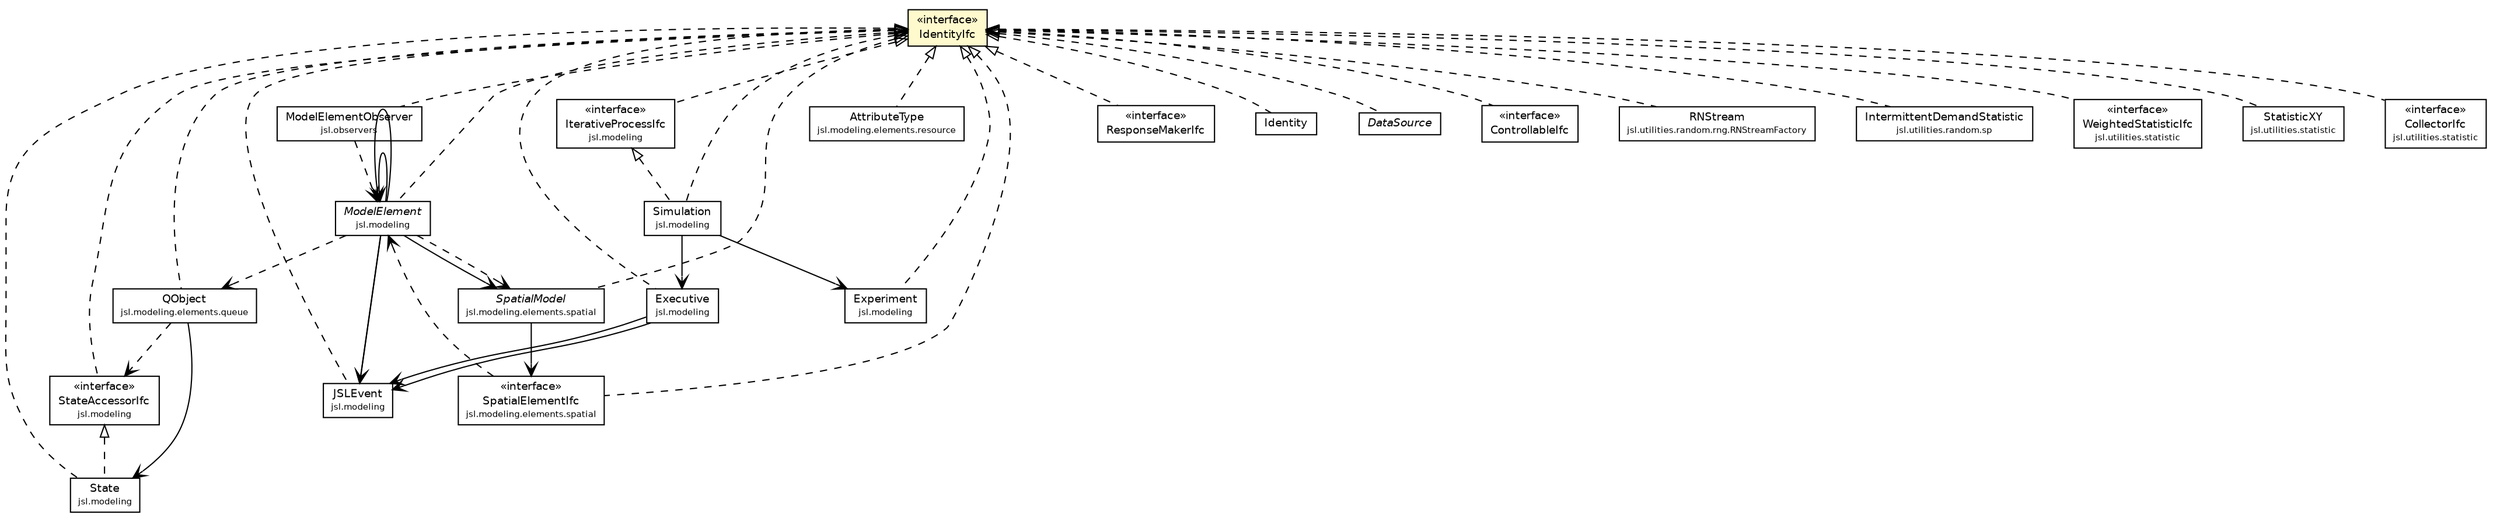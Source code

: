 #!/usr/local/bin/dot
#
# Class diagram 
# Generated by UMLGraph version 5.4 (http://www.umlgraph.org/)
#

digraph G {
	edge [fontname="Helvetica",fontsize=10,labelfontname="Helvetica",labelfontsize=10];
	node [fontname="Helvetica",fontsize=10,shape=plaintext];
	nodesep=0.25;
	ranksep=0.5;
	// jsl.modeling.StateAccessorIfc
	c93239 [label=<<table title="jsl.modeling.StateAccessorIfc" border="0" cellborder="1" cellspacing="0" cellpadding="2" port="p" href="../modeling/StateAccessorIfc.html">
		<tr><td><table border="0" cellspacing="0" cellpadding="1">
<tr><td align="center" balign="center"> &#171;interface&#187; </td></tr>
<tr><td align="center" balign="center"> StateAccessorIfc </td></tr>
<tr><td align="center" balign="center"><font point-size="7.0"> jsl.modeling </font></td></tr>
		</table></td></tr>
		</table>>, URL="../modeling/StateAccessorIfc.html", fontname="Helvetica", fontcolor="black", fontsize=9.0];
	// jsl.modeling.State
	c93240 [label=<<table title="jsl.modeling.State" border="0" cellborder="1" cellspacing="0" cellpadding="2" port="p" href="../modeling/State.html">
		<tr><td><table border="0" cellspacing="0" cellpadding="1">
<tr><td align="center" balign="center"> State </td></tr>
<tr><td align="center" balign="center"><font point-size="7.0"> jsl.modeling </font></td></tr>
		</table></td></tr>
		</table>>, URL="../modeling/State.html", fontname="Helvetica", fontcolor="black", fontsize=9.0];
	// jsl.modeling.Simulation
	c93241 [label=<<table title="jsl.modeling.Simulation" border="0" cellborder="1" cellspacing="0" cellpadding="2" port="p" href="../modeling/Simulation.html">
		<tr><td><table border="0" cellspacing="0" cellpadding="1">
<tr><td align="center" balign="center"> Simulation </td></tr>
<tr><td align="center" balign="center"><font point-size="7.0"> jsl.modeling </font></td></tr>
		</table></td></tr>
		</table>>, URL="../modeling/Simulation.html", fontname="Helvetica", fontcolor="black", fontsize=9.0];
	// jsl.modeling.ModelElement
	c93248 [label=<<table title="jsl.modeling.ModelElement" border="0" cellborder="1" cellspacing="0" cellpadding="2" port="p" href="../modeling/ModelElement.html">
		<tr><td><table border="0" cellspacing="0" cellpadding="1">
<tr><td align="center" balign="center"><font face="Helvetica-Oblique"> ModelElement </font></td></tr>
<tr><td align="center" balign="center"><font point-size="7.0"> jsl.modeling </font></td></tr>
		</table></td></tr>
		</table>>, URL="../modeling/ModelElement.html", fontname="Helvetica", fontcolor="black", fontsize=9.0];
	// jsl.modeling.JSLEvent
	c93254 [label=<<table title="jsl.modeling.JSLEvent" border="0" cellborder="1" cellspacing="0" cellpadding="2" port="p" href="../modeling/JSLEvent.html">
		<tr><td><table border="0" cellspacing="0" cellpadding="1">
<tr><td align="center" balign="center"> JSLEvent </td></tr>
<tr><td align="center" balign="center"><font point-size="7.0"> jsl.modeling </font></td></tr>
		</table></td></tr>
		</table>>, URL="../modeling/JSLEvent.html", fontname="Helvetica", fontcolor="black", fontsize=9.0];
	// jsl.modeling.IterativeProcessIfc
	c93255 [label=<<table title="jsl.modeling.IterativeProcessIfc" border="0" cellborder="1" cellspacing="0" cellpadding="2" port="p" href="../modeling/IterativeProcessIfc.html">
		<tr><td><table border="0" cellspacing="0" cellpadding="1">
<tr><td align="center" balign="center"> &#171;interface&#187; </td></tr>
<tr><td align="center" balign="center"> IterativeProcessIfc </td></tr>
<tr><td align="center" balign="center"><font point-size="7.0"> jsl.modeling </font></td></tr>
		</table></td></tr>
		</table>>, URL="../modeling/IterativeProcessIfc.html", fontname="Helvetica", fontcolor="black", fontsize=9.0];
	// jsl.modeling.Experiment
	c93259 [label=<<table title="jsl.modeling.Experiment" border="0" cellborder="1" cellspacing="0" cellpadding="2" port="p" href="../modeling/Experiment.html">
		<tr><td><table border="0" cellspacing="0" cellpadding="1">
<tr><td align="center" balign="center"> Experiment </td></tr>
<tr><td align="center" balign="center"><font point-size="7.0"> jsl.modeling </font></td></tr>
		</table></td></tr>
		</table>>, URL="../modeling/Experiment.html", fontname="Helvetica", fontcolor="black", fontsize=9.0];
	// jsl.modeling.Executive
	c93260 [label=<<table title="jsl.modeling.Executive" border="0" cellborder="1" cellspacing="0" cellpadding="2" port="p" href="../modeling/Executive.html">
		<tr><td><table border="0" cellspacing="0" cellpadding="1">
<tr><td align="center" balign="center"> Executive </td></tr>
<tr><td align="center" balign="center"><font point-size="7.0"> jsl.modeling </font></td></tr>
		</table></td></tr>
		</table>>, URL="../modeling/Executive.html", fontname="Helvetica", fontcolor="black", fontsize=9.0];
	// jsl.modeling.elements.queue.QObject
	c93327 [label=<<table title="jsl.modeling.elements.queue.QObject" border="0" cellborder="1" cellspacing="0" cellpadding="2" port="p" href="../modeling/elements/queue/QObject.html">
		<tr><td><table border="0" cellspacing="0" cellpadding="1">
<tr><td align="center" balign="center"> QObject </td></tr>
<tr><td align="center" balign="center"><font point-size="7.0"> jsl.modeling.elements.queue </font></td></tr>
		</table></td></tr>
		</table>>, URL="../modeling/elements/queue/QObject.html", fontname="Helvetica", fontcolor="black", fontsize=9.0];
	// jsl.modeling.elements.resource.AttributeType
	c93395 [label=<<table title="jsl.modeling.elements.resource.AttributeType" border="0" cellborder="1" cellspacing="0" cellpadding="2" port="p" href="../modeling/elements/resource/AttributeType.html">
		<tr><td><table border="0" cellspacing="0" cellpadding="1">
<tr><td align="center" balign="center"> AttributeType </td></tr>
<tr><td align="center" balign="center"><font point-size="7.0"> jsl.modeling.elements.resource </font></td></tr>
		</table></td></tr>
		</table>>, URL="../modeling/elements/resource/AttributeType.html", fontname="Helvetica", fontcolor="black", fontsize=9.0];
	// jsl.modeling.elements.spatial.SpatialModel
	c93406 [label=<<table title="jsl.modeling.elements.spatial.SpatialModel" border="0" cellborder="1" cellspacing="0" cellpadding="2" port="p" href="../modeling/elements/spatial/SpatialModel.html">
		<tr><td><table border="0" cellspacing="0" cellpadding="1">
<tr><td align="center" balign="center"><font face="Helvetica-Oblique"> SpatialModel </font></td></tr>
<tr><td align="center" balign="center"><font point-size="7.0"> jsl.modeling.elements.spatial </font></td></tr>
		</table></td></tr>
		</table>>, URL="../modeling/elements/spatial/SpatialModel.html", fontname="Helvetica", fontcolor="black", fontsize=9.0];
	// jsl.modeling.elements.spatial.SpatialElementIfc
	c93407 [label=<<table title="jsl.modeling.elements.spatial.SpatialElementIfc" border="0" cellborder="1" cellspacing="0" cellpadding="2" port="p" href="../modeling/elements/spatial/SpatialElementIfc.html">
		<tr><td><table border="0" cellspacing="0" cellpadding="1">
<tr><td align="center" balign="center"> &#171;interface&#187; </td></tr>
<tr><td align="center" balign="center"> SpatialElementIfc </td></tr>
<tr><td align="center" balign="center"><font point-size="7.0"> jsl.modeling.elements.spatial </font></td></tr>
		</table></td></tr>
		</table>>, URL="../modeling/elements/spatial/SpatialElementIfc.html", fontname="Helvetica", fontcolor="black", fontsize=9.0];
	// jsl.observers.ModelElementObserver
	c93507 [label=<<table title="jsl.observers.ModelElementObserver" border="0" cellborder="1" cellspacing="0" cellpadding="2" port="p" href="../observers/ModelElementObserver.html">
		<tr><td><table border="0" cellspacing="0" cellpadding="1">
<tr><td align="center" balign="center"> ModelElementObserver </td></tr>
<tr><td align="center" balign="center"><font point-size="7.0"> jsl.observers </font></td></tr>
		</table></td></tr>
		</table>>, URL="../observers/ModelElementObserver.html", fontname="Helvetica", fontcolor="black", fontsize=9.0];
	// jsl.utilities.ResponseMakerIfc
	c93531 [label=<<table title="jsl.utilities.ResponseMakerIfc" border="0" cellborder="1" cellspacing="0" cellpadding="2" port="p" href="./ResponseMakerIfc.html">
		<tr><td><table border="0" cellspacing="0" cellpadding="1">
<tr><td align="center" balign="center"> &#171;interface&#187; </td></tr>
<tr><td align="center" balign="center"> ResponseMakerIfc </td></tr>
		</table></td></tr>
		</table>>, URL="./ResponseMakerIfc.html", fontname="Helvetica", fontcolor="black", fontsize=9.0];
	// jsl.utilities.IdentityIfc
	c93535 [label=<<table title="jsl.utilities.IdentityIfc" border="0" cellborder="1" cellspacing="0" cellpadding="2" port="p" bgcolor="lemonChiffon" href="./IdentityIfc.html">
		<tr><td><table border="0" cellspacing="0" cellpadding="1">
<tr><td align="center" balign="center"> &#171;interface&#187; </td></tr>
<tr><td align="center" balign="center"> IdentityIfc </td></tr>
		</table></td></tr>
		</table>>, URL="./IdentityIfc.html", fontname="Helvetica", fontcolor="black", fontsize=9.0];
	// jsl.utilities.Identity
	c93536 [label=<<table title="jsl.utilities.Identity" border="0" cellborder="1" cellspacing="0" cellpadding="2" port="p" href="./Identity.html">
		<tr><td><table border="0" cellspacing="0" cellpadding="1">
<tr><td align="center" balign="center"> Identity </td></tr>
		</table></td></tr>
		</table>>, URL="./Identity.html", fontname="Helvetica", fontcolor="black", fontsize=9.0];
	// jsl.utilities.DataSource
	c93539 [label=<<table title="jsl.utilities.DataSource" border="0" cellborder="1" cellspacing="0" cellpadding="2" port="p" href="./DataSource.html">
		<tr><td><table border="0" cellspacing="0" cellpadding="1">
<tr><td align="center" balign="center"><font face="Helvetica-Oblique"> DataSource </font></td></tr>
		</table></td></tr>
		</table>>, URL="./DataSource.html", fontname="Helvetica", fontcolor="black", fontsize=9.0];
	// jsl.utilities.ControllableIfc
	c93541 [label=<<table title="jsl.utilities.ControllableIfc" border="0" cellborder="1" cellspacing="0" cellpadding="2" port="p" href="./ControllableIfc.html">
		<tr><td><table border="0" cellspacing="0" cellpadding="1">
<tr><td align="center" balign="center"> &#171;interface&#187; </td></tr>
<tr><td align="center" balign="center"> ControllableIfc </td></tr>
		</table></td></tr>
		</table>>, URL="./ControllableIfc.html", fontname="Helvetica", fontcolor="black", fontsize=9.0];
	// jsl.utilities.random.rng.RNStreamFactory.RNStream
	c93620 [label=<<table title="jsl.utilities.random.rng.RNStreamFactory.RNStream" border="0" cellborder="1" cellspacing="0" cellpadding="2" port="p" href="./random/rng/RNStreamFactory.RNStream.html">
		<tr><td><table border="0" cellspacing="0" cellpadding="1">
<tr><td align="center" balign="center"> RNStream </td></tr>
<tr><td align="center" balign="center"><font point-size="7.0"> jsl.utilities.random.rng.RNStreamFactory </font></td></tr>
		</table></td></tr>
		</table>>, URL="./random/rng/RNStreamFactory.RNStream.html", fontname="Helvetica", fontcolor="black", fontsize=9.0];
	// jsl.utilities.random.sp.IntermittentDemandStatistic
	c93642 [label=<<table title="jsl.utilities.random.sp.IntermittentDemandStatistic" border="0" cellborder="1" cellspacing="0" cellpadding="2" port="p" href="./random/sp/IntermittentDemandStatistic.html">
		<tr><td><table border="0" cellspacing="0" cellpadding="1">
<tr><td align="center" balign="center"> IntermittentDemandStatistic </td></tr>
<tr><td align="center" balign="center"><font point-size="7.0"> jsl.utilities.random.sp </font></td></tr>
		</table></td></tr>
		</table>>, URL="./random/sp/IntermittentDemandStatistic.html", fontname="Helvetica", fontcolor="black", fontsize=9.0];
	// jsl.utilities.statistic.WeightedStatisticIfc
	c93658 [label=<<table title="jsl.utilities.statistic.WeightedStatisticIfc" border="0" cellborder="1" cellspacing="0" cellpadding="2" port="p" href="./statistic/WeightedStatisticIfc.html">
		<tr><td><table border="0" cellspacing="0" cellpadding="1">
<tr><td align="center" balign="center"> &#171;interface&#187; </td></tr>
<tr><td align="center" balign="center"> WeightedStatisticIfc </td></tr>
<tr><td align="center" balign="center"><font point-size="7.0"> jsl.utilities.statistic </font></td></tr>
		</table></td></tr>
		</table>>, URL="./statistic/WeightedStatisticIfc.html", fontname="Helvetica", fontcolor="black", fontsize=9.0];
	// jsl.utilities.statistic.StatisticXY
	c93661 [label=<<table title="jsl.utilities.statistic.StatisticXY" border="0" cellborder="1" cellspacing="0" cellpadding="2" port="p" href="./statistic/StatisticXY.html">
		<tr><td><table border="0" cellspacing="0" cellpadding="1">
<tr><td align="center" balign="center"> StatisticXY </td></tr>
<tr><td align="center" balign="center"><font point-size="7.0"> jsl.utilities.statistic </font></td></tr>
		</table></td></tr>
		</table>>, URL="./statistic/StatisticXY.html", fontname="Helvetica", fontcolor="black", fontsize=9.0];
	// jsl.utilities.statistic.CollectorIfc
	c93673 [label=<<table title="jsl.utilities.statistic.CollectorIfc" border="0" cellborder="1" cellspacing="0" cellpadding="2" port="p" href="./statistic/CollectorIfc.html">
		<tr><td><table border="0" cellspacing="0" cellpadding="1">
<tr><td align="center" balign="center"> &#171;interface&#187; </td></tr>
<tr><td align="center" balign="center"> CollectorIfc </td></tr>
<tr><td align="center" balign="center"><font point-size="7.0"> jsl.utilities.statistic </font></td></tr>
		</table></td></tr>
		</table>>, URL="./statistic/CollectorIfc.html", fontname="Helvetica", fontcolor="black", fontsize=9.0];
	//jsl.modeling.StateAccessorIfc implements jsl.utilities.IdentityIfc
	c93535:p -> c93239:p [dir=back,arrowtail=empty,style=dashed];
	//jsl.modeling.State implements jsl.utilities.IdentityIfc
	c93535:p -> c93240:p [dir=back,arrowtail=empty,style=dashed];
	//jsl.modeling.State implements jsl.modeling.StateAccessorIfc
	c93239:p -> c93240:p [dir=back,arrowtail=empty,style=dashed];
	//jsl.modeling.Simulation implements jsl.utilities.IdentityIfc
	c93535:p -> c93241:p [dir=back,arrowtail=empty,style=dashed];
	//jsl.modeling.Simulation implements jsl.modeling.IterativeProcessIfc
	c93255:p -> c93241:p [dir=back,arrowtail=empty,style=dashed];
	//jsl.modeling.ModelElement implements jsl.utilities.IdentityIfc
	c93535:p -> c93248:p [dir=back,arrowtail=empty,style=dashed];
	//jsl.modeling.JSLEvent implements jsl.utilities.IdentityIfc
	c93535:p -> c93254:p [dir=back,arrowtail=empty,style=dashed];
	//jsl.modeling.IterativeProcessIfc implements jsl.utilities.IdentityIfc
	c93535:p -> c93255:p [dir=back,arrowtail=empty,style=dashed];
	//jsl.modeling.Experiment implements jsl.utilities.IdentityIfc
	c93535:p -> c93259:p [dir=back,arrowtail=empty,style=dashed];
	//jsl.modeling.Executive implements jsl.utilities.IdentityIfc
	c93535:p -> c93260:p [dir=back,arrowtail=empty,style=dashed];
	//jsl.modeling.elements.queue.QObject implements jsl.utilities.IdentityIfc
	c93535:p -> c93327:p [dir=back,arrowtail=empty,style=dashed];
	//jsl.modeling.elements.resource.AttributeType implements jsl.utilities.IdentityIfc
	c93535:p -> c93395:p [dir=back,arrowtail=empty,style=dashed];
	//jsl.modeling.elements.spatial.SpatialModel implements jsl.utilities.IdentityIfc
	c93535:p -> c93406:p [dir=back,arrowtail=empty,style=dashed];
	//jsl.modeling.elements.spatial.SpatialElementIfc implements jsl.utilities.IdentityIfc
	c93535:p -> c93407:p [dir=back,arrowtail=empty,style=dashed];
	//jsl.observers.ModelElementObserver implements jsl.utilities.IdentityIfc
	c93535:p -> c93507:p [dir=back,arrowtail=empty,style=dashed];
	//jsl.utilities.ResponseMakerIfc implements jsl.utilities.IdentityIfc
	c93535:p -> c93531:p [dir=back,arrowtail=empty,style=dashed];
	//jsl.utilities.Identity implements jsl.utilities.IdentityIfc
	c93535:p -> c93536:p [dir=back,arrowtail=empty,style=dashed];
	//jsl.utilities.DataSource implements jsl.utilities.IdentityIfc
	c93535:p -> c93539:p [dir=back,arrowtail=empty,style=dashed];
	//jsl.utilities.ControllableIfc implements jsl.utilities.IdentityIfc
	c93535:p -> c93541:p [dir=back,arrowtail=empty,style=dashed];
	//jsl.utilities.random.rng.RNStreamFactory.RNStream implements jsl.utilities.IdentityIfc
	c93535:p -> c93620:p [dir=back,arrowtail=empty,style=dashed];
	//jsl.utilities.random.sp.IntermittentDemandStatistic implements jsl.utilities.IdentityIfc
	c93535:p -> c93642:p [dir=back,arrowtail=empty,style=dashed];
	//jsl.utilities.statistic.WeightedStatisticIfc implements jsl.utilities.IdentityIfc
	c93535:p -> c93658:p [dir=back,arrowtail=empty,style=dashed];
	//jsl.utilities.statistic.StatisticXY implements jsl.utilities.IdentityIfc
	c93535:p -> c93661:p [dir=back,arrowtail=empty,style=dashed];
	//jsl.utilities.statistic.CollectorIfc implements jsl.utilities.IdentityIfc
	c93535:p -> c93673:p [dir=back,arrowtail=empty,style=dashed];
	// jsl.modeling.Simulation NAVASSOC jsl.modeling.Executive
	c93241:p -> c93260:p [taillabel="", label="", headlabel="", fontname="Helvetica", fontcolor="black", fontsize=10.0, color="black", arrowhead=open];
	// jsl.modeling.Simulation NAVASSOC jsl.modeling.Experiment
	c93241:p -> c93259:p [taillabel="", label="", headlabel="", fontname="Helvetica", fontcolor="black", fontsize=10.0, color="black", arrowhead=open];
	// jsl.modeling.ModelElement NAVASSOC jsl.modeling.elements.spatial.SpatialModel
	c93248:p -> c93406:p [taillabel="", label="", headlabel="", fontname="Helvetica", fontcolor="black", fontsize=10.0, color="black", arrowhead=open];
	// jsl.modeling.ModelElement NAVASSOC jsl.modeling.ModelElement
	c93248:p -> c93248:p [taillabel="", label="", headlabel="*", fontname="Helvetica", fontcolor="black", fontsize=10.0, color="black", arrowhead=open];
	// jsl.modeling.ModelElement NAVASSOC jsl.modeling.ModelElement
	c93248:p -> c93248:p [taillabel="", label="", headlabel="", fontname="Helvetica", fontcolor="black", fontsize=10.0, color="black", arrowhead=open];
	// jsl.modeling.ModelElement NAVASSOC jsl.modeling.JSLEvent
	c93248:p -> c93254:p [taillabel="", label="", headlabel="", fontname="Helvetica", fontcolor="black", fontsize=10.0, color="black", arrowhead=open];
	// jsl.modeling.ModelElement NAVASSOC jsl.modeling.JSLEvent
	c93248:p -> c93254:p [taillabel="", label="", headlabel="", fontname="Helvetica", fontcolor="black", fontsize=10.0, color="black", arrowhead=open];
	// jsl.modeling.Executive NAVASSOC jsl.modeling.JSLEvent
	c93260:p -> c93254:p [taillabel="", label="", headlabel="", fontname="Helvetica", fontcolor="black", fontsize=10.0, color="black", arrowhead=open];
	// jsl.modeling.Executive NAVASSOC jsl.modeling.JSLEvent
	c93260:p -> c93254:p [taillabel="", label="", headlabel="", fontname="Helvetica", fontcolor="black", fontsize=10.0, color="black", arrowhead=open];
	// jsl.modeling.elements.queue.QObject NAVASSOC jsl.modeling.State
	c93327:p -> c93240:p [taillabel="", label="", headlabel="", fontname="Helvetica", fontcolor="black", fontsize=10.0, color="black", arrowhead=open];
	// jsl.modeling.elements.spatial.SpatialModel NAVASSOC jsl.modeling.elements.spatial.SpatialElementIfc
	c93406:p -> c93407:p [taillabel="", label="", headlabel="", fontname="Helvetica", fontcolor="black", fontsize=10.0, color="black", arrowhead=open];
	// jsl.modeling.ModelElement DEPEND jsl.modeling.elements.spatial.SpatialModel
	c93248:p -> c93406:p [taillabel="", label="", headlabel="", fontname="Helvetica", fontcolor="black", fontsize=10.0, color="black", arrowhead=open, style=dashed];
	// jsl.modeling.ModelElement DEPEND jsl.modeling.elements.queue.QObject
	c93248:p -> c93327:p [taillabel="", label="", headlabel="", fontname="Helvetica", fontcolor="black", fontsize=10.0, color="black", arrowhead=open, style=dashed];
	// jsl.modeling.elements.queue.QObject DEPEND jsl.modeling.StateAccessorIfc
	c93327:p -> c93239:p [taillabel="", label="", headlabel="", fontname="Helvetica", fontcolor="black", fontsize=10.0, color="black", arrowhead=open, style=dashed];
	// jsl.modeling.elements.spatial.SpatialElementIfc DEPEND jsl.modeling.ModelElement
	c93407:p -> c93248:p [taillabel="", label="", headlabel="", fontname="Helvetica", fontcolor="black", fontsize=10.0, color="black", arrowhead=open, style=dashed];
	// jsl.observers.ModelElementObserver DEPEND jsl.modeling.ModelElement
	c93507:p -> c93248:p [taillabel="", label="", headlabel="", fontname="Helvetica", fontcolor="black", fontsize=10.0, color="black", arrowhead=open, style=dashed];
}

